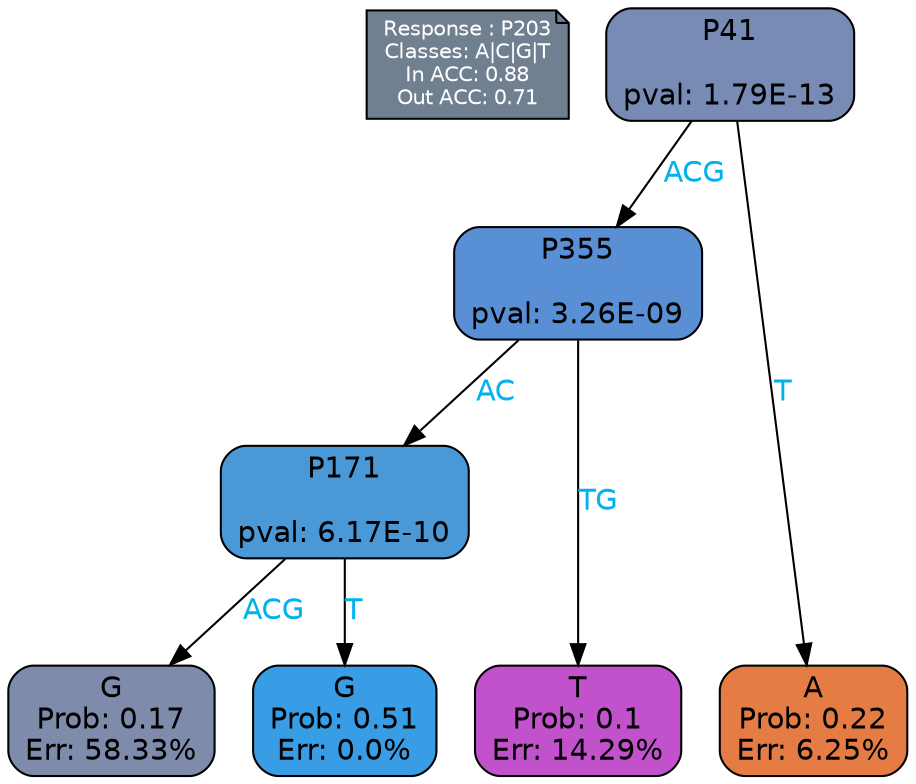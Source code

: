 digraph Tree {
node [shape=box, style="filled, rounded", color="black", fontname=helvetica] ;
graph [ranksep=equally, splines=polylines, bgcolor=transparent, dpi=600] ;
edge [fontname=helvetica] ;
LEGEND [label="Response : P203
Classes: A|C|G|T
In ACC: 0.88
Out ACC: 0.71
",shape=note,align=left,style=filled,fillcolor="slategray",fontcolor="white",fontsize=10];1 [label="P41

pval: 1.79E-13", fillcolor="#788bb5"] ;
2 [label="P355

pval: 3.26E-09", fillcolor="#598fd5"] ;
3 [label="P171

pval: 6.17E-10", fillcolor="#4a98d6"] ;
4 [label="G
Prob: 0.17
Err: 58.33%", fillcolor="#7f8bab"] ;
5 [label="G
Prob: 0.51
Err: 0.0%", fillcolor="#399de5"] ;
6 [label="T
Prob: 0.1
Err: 14.29%", fillcolor="#c251cc"] ;
7 [label="A
Prob: 0.22
Err: 6.25%", fillcolor="#e47c43"] ;
1 -> 2 [label="ACG",fontcolor=deepskyblue2] ;
1 -> 7 [label="T",fontcolor=deepskyblue2] ;
2 -> 3 [label="AC",fontcolor=deepskyblue2] ;
2 -> 6 [label="TG",fontcolor=deepskyblue2] ;
3 -> 4 [label="ACG",fontcolor=deepskyblue2] ;
3 -> 5 [label="T",fontcolor=deepskyblue2] ;
{rank = same; 4;5;6;7;}{rank = same; LEGEND;1;}}
